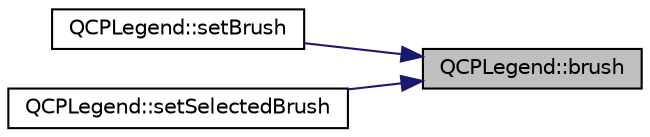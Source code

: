 digraph "QCPLegend::brush"
{
 // LATEX_PDF_SIZE
  edge [fontname="Helvetica",fontsize="10",labelfontname="Helvetica",labelfontsize="10"];
  node [fontname="Helvetica",fontsize="10",shape=record];
  rankdir="RL";
  Node1 [label="QCPLegend::brush",height=0.2,width=0.4,color="black", fillcolor="grey75", style="filled", fontcolor="black",tooltip=" "];
  Node1 -> Node2 [dir="back",color="midnightblue",fontsize="10",style="solid",fontname="Helvetica"];
  Node2 [label="QCPLegend::setBrush",height=0.2,width=0.4,color="black", fillcolor="white", style="filled",URL="$classQCPLegend.html#a497bbcd38baa3598c08e2b3f48103f23",tooltip=" "];
  Node1 -> Node3 [dir="back",color="midnightblue",fontsize="10",style="solid",fontname="Helvetica"];
  Node3 [label="QCPLegend::setSelectedBrush",height=0.2,width=0.4,color="black", fillcolor="white", style="filled",URL="$classQCPLegend.html#a875227f3219c9799464631dec5e8f1bd",tooltip=" "];
}
